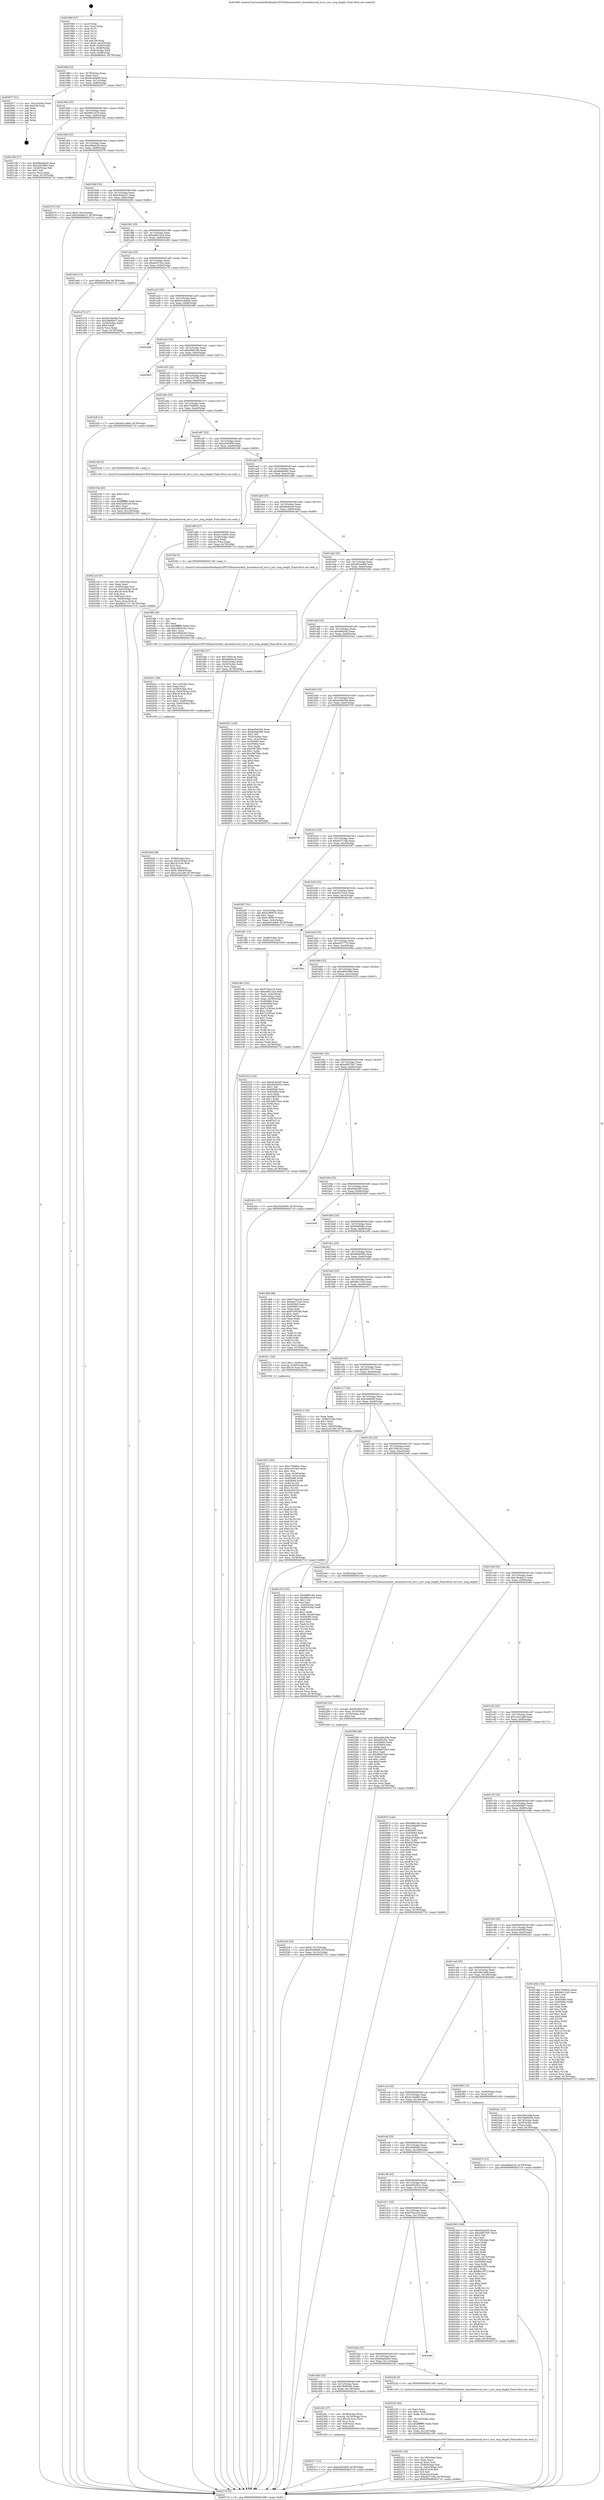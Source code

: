 digraph "0x401960" {
  label = "0x401960 (/mnt/c/Users/mathe/Desktop/tcc/POCII/binaries/extr_linuxnetiucvaf_iucv.c_iucv_msg_length_Final-ollvm.out::main(0))"
  labelloc = "t"
  node[shape=record]

  Entry [label="",width=0.3,height=0.3,shape=circle,fillcolor=black,style=filled]
  "0x40198f" [label="{
     0x40198f [23]\l
     | [instrs]\l
     &nbsp;&nbsp;0x40198f \<+3\>: mov -0x78(%rbp),%eax\l
     &nbsp;&nbsp;0x401992 \<+2\>: mov %eax,%ecx\l
     &nbsp;&nbsp;0x401994 \<+6\>: sub $0x8e3ab496,%ecx\l
     &nbsp;&nbsp;0x40199a \<+3\>: mov %eax,-0x7c(%rbp)\l
     &nbsp;&nbsp;0x40199d \<+3\>: mov %ecx,-0x80(%rbp)\l
     &nbsp;&nbsp;0x4019a0 \<+6\>: je 0000000000402677 \<main+0xd17\>\l
  }"]
  "0x402677" [label="{
     0x402677 [21]\l
     | [instrs]\l
     &nbsp;&nbsp;0x402677 \<+3\>: mov -0x2c(%rbp),%eax\l
     &nbsp;&nbsp;0x40267a \<+7\>: add $0x108,%rsp\l
     &nbsp;&nbsp;0x402681 \<+1\>: pop %rbx\l
     &nbsp;&nbsp;0x402682 \<+2\>: pop %r12\l
     &nbsp;&nbsp;0x402684 \<+2\>: pop %r13\l
     &nbsp;&nbsp;0x402686 \<+2\>: pop %r14\l
     &nbsp;&nbsp;0x402688 \<+2\>: pop %r15\l
     &nbsp;&nbsp;0x40268a \<+1\>: pop %rbp\l
     &nbsp;&nbsp;0x40268b \<+1\>: ret\l
  }"]
  "0x4019a6" [label="{
     0x4019a6 [25]\l
     | [instrs]\l
     &nbsp;&nbsp;0x4019a6 \<+5\>: jmp 00000000004019ab \<main+0x4b\>\l
     &nbsp;&nbsp;0x4019ab \<+3\>: mov -0x7c(%rbp),%eax\l
     &nbsp;&nbsp;0x4019ae \<+5\>: sub $0x9fdc1619,%eax\l
     &nbsp;&nbsp;0x4019b3 \<+6\>: mov %eax,-0x84(%rbp)\l
     &nbsp;&nbsp;0x4019b9 \<+6\>: je 000000000040219b \<main+0x83b\>\l
  }"]
  Exit [label="",width=0.3,height=0.3,shape=circle,fillcolor=black,style=filled,peripheries=2]
  "0x40219b" [label="{
     0x40219b [27]\l
     | [instrs]\l
     &nbsp;&nbsp;0x40219b \<+5\>: mov $0x69ad4d29,%eax\l
     &nbsp;&nbsp;0x4021a0 \<+5\>: mov $0xcd263f0d,%ecx\l
     &nbsp;&nbsp;0x4021a5 \<+3\>: mov -0x2d(%rbp),%dl\l
     &nbsp;&nbsp;0x4021a8 \<+3\>: test $0x1,%dl\l
     &nbsp;&nbsp;0x4021ab \<+3\>: cmovne %ecx,%eax\l
     &nbsp;&nbsp;0x4021ae \<+3\>: mov %eax,-0x78(%rbp)\l
     &nbsp;&nbsp;0x4021b1 \<+5\>: jmp 0000000000402716 \<main+0xdb6\>\l
  }"]
  "0x4019bf" [label="{
     0x4019bf [25]\l
     | [instrs]\l
     &nbsp;&nbsp;0x4019bf \<+5\>: jmp 00000000004019c4 \<main+0x64\>\l
     &nbsp;&nbsp;0x4019c4 \<+3\>: mov -0x7c(%rbp),%eax\l
     &nbsp;&nbsp;0x4019c7 \<+5\>: sub $0xa08adc3d,%eax\l
     &nbsp;&nbsp;0x4019cc \<+6\>: mov %eax,-0x88(%rbp)\l
     &nbsp;&nbsp;0x4019d2 \<+6\>: je 0000000000402576 \<main+0xc16\>\l
  }"]
  "0x402474" [label="{
     0x402474 [12]\l
     | [instrs]\l
     &nbsp;&nbsp;0x402474 \<+7\>: movl $0xa08adc3d,-0x78(%rbp)\l
     &nbsp;&nbsp;0x40247b \<+5\>: jmp 0000000000402716 \<main+0xdb6\>\l
  }"]
  "0x402576" [label="{
     0x402576 [19]\l
     | [instrs]\l
     &nbsp;&nbsp;0x402576 \<+7\>: movl $0x0,-0x3c(%rbp)\l
     &nbsp;&nbsp;0x40257d \<+7\>: movl $0x18cde613,-0x78(%rbp)\l
     &nbsp;&nbsp;0x402584 \<+5\>: jmp 0000000000402716 \<main+0xdb6\>\l
  }"]
  "0x4019d8" [label="{
     0x4019d8 [25]\l
     | [instrs]\l
     &nbsp;&nbsp;0x4019d8 \<+5\>: jmp 00000000004019dd \<main+0x7d\>\l
     &nbsp;&nbsp;0x4019dd \<+3\>: mov -0x7c(%rbp),%eax\l
     &nbsp;&nbsp;0x4019e0 \<+5\>: sub $0xa92eb2a7,%eax\l
     &nbsp;&nbsp;0x4019e5 \<+6\>: mov %eax,-0x8c(%rbp)\l
     &nbsp;&nbsp;0x4019eb \<+6\>: je 00000000004026fe \<main+0xd9e\>\l
  }"]
  "0x402317" [label="{
     0x402317 [12]\l
     | [instrs]\l
     &nbsp;&nbsp;0x402317 \<+7\>: movl $0xed50366f,-0x78(%rbp)\l
     &nbsp;&nbsp;0x40231e \<+5\>: jmp 0000000000402716 \<main+0xdb6\>\l
  }"]
  "0x4026fe" [label="{
     0x4026fe\l
  }", style=dashed]
  "0x4019f1" [label="{
     0x4019f1 [25]\l
     | [instrs]\l
     &nbsp;&nbsp;0x4019f1 \<+5\>: jmp 00000000004019f6 \<main+0x96\>\l
     &nbsp;&nbsp;0x4019f6 \<+3\>: mov -0x7c(%rbp),%eax\l
     &nbsp;&nbsp;0x4019f9 \<+5\>: sub $0xad8312cd,%eax\l
     &nbsp;&nbsp;0x4019fe \<+6\>: mov %eax,-0x90(%rbp)\l
     &nbsp;&nbsp;0x401a04 \<+6\>: je 0000000000401e64 \<main+0x504\>\l
  }"]
  "0x401d5c" [label="{
     0x401d5c\l
  }", style=dashed]
  "0x401e64" [label="{
     0x401e64 [12]\l
     | [instrs]\l
     &nbsp;&nbsp;0x401e64 \<+7\>: movl $0xae357fca,-0x78(%rbp)\l
     &nbsp;&nbsp;0x401e6b \<+5\>: jmp 0000000000402716 \<main+0xdb6\>\l
  }"]
  "0x401a0a" [label="{
     0x401a0a [25]\l
     | [instrs]\l
     &nbsp;&nbsp;0x401a0a \<+5\>: jmp 0000000000401a0f \<main+0xaf\>\l
     &nbsp;&nbsp;0x401a0f \<+3\>: mov -0x7c(%rbp),%eax\l
     &nbsp;&nbsp;0x401a12 \<+5\>: sub $0xae357fca,%eax\l
     &nbsp;&nbsp;0x401a17 \<+6\>: mov %eax,-0x94(%rbp)\l
     &nbsp;&nbsp;0x401a1d \<+6\>: je 0000000000401e70 \<main+0x510\>\l
  }"]
  "0x4022fc" [label="{
     0x4022fc [27]\l
     | [instrs]\l
     &nbsp;&nbsp;0x4022fc \<+4\>: mov -0x58(%rbp),%rax\l
     &nbsp;&nbsp;0x402300 \<+4\>: movslq -0x74(%rbp),%rcx\l
     &nbsp;&nbsp;0x402304 \<+4\>: imul $0x18,%rcx,%rcx\l
     &nbsp;&nbsp;0x402308 \<+3\>: add %rcx,%rax\l
     &nbsp;&nbsp;0x40230b \<+4\>: mov 0x8(%rax),%rax\l
     &nbsp;&nbsp;0x40230f \<+3\>: mov %rax,%rdi\l
     &nbsp;&nbsp;0x402312 \<+5\>: call 0000000000401030 \<free@plt\>\l
     | [calls]\l
     &nbsp;&nbsp;0x401030 \{1\} (unknown)\l
  }"]
  "0x401e70" [label="{
     0x401e70 [27]\l
     | [instrs]\l
     &nbsp;&nbsp;0x401e70 \<+5\>: mov $0xb41debd4,%eax\l
     &nbsp;&nbsp;0x401e75 \<+5\>: mov $0x29bfdb47,%ecx\l
     &nbsp;&nbsp;0x401e7a \<+3\>: mov -0x34(%rbp),%edx\l
     &nbsp;&nbsp;0x401e7d \<+3\>: cmp $0x0,%edx\l
     &nbsp;&nbsp;0x401e80 \<+3\>: cmove %ecx,%eax\l
     &nbsp;&nbsp;0x401e83 \<+3\>: mov %eax,-0x78(%rbp)\l
     &nbsp;&nbsp;0x401e86 \<+5\>: jmp 0000000000402716 \<main+0xdb6\>\l
  }"]
  "0x401a23" [label="{
     0x401a23 [25]\l
     | [instrs]\l
     &nbsp;&nbsp;0x401a23 \<+5\>: jmp 0000000000401a28 \<main+0xc8\>\l
     &nbsp;&nbsp;0x401a28 \<+3\>: mov -0x7c(%rbp),%eax\l
     &nbsp;&nbsp;0x401a2b \<+5\>: sub $0xb41debd4,%eax\l
     &nbsp;&nbsp;0x401a30 \<+6\>: mov %eax,-0x98(%rbp)\l
     &nbsp;&nbsp;0x401a36 \<+6\>: je 0000000000402480 \<main+0xb20\>\l
  }"]
  "0x4022c8" [label="{
     0x4022c8 [25]\l
     | [instrs]\l
     &nbsp;&nbsp;0x4022c8 \<+7\>: movl $0x0,-0x74(%rbp)\l
     &nbsp;&nbsp;0x4022cf \<+7\>: movl $0x29c8506f,-0x78(%rbp)\l
     &nbsp;&nbsp;0x4022d6 \<+6\>: mov %eax,-0x12c(%rbp)\l
     &nbsp;&nbsp;0x4022dc \<+5\>: jmp 0000000000402716 \<main+0xdb6\>\l
  }"]
  "0x402480" [label="{
     0x402480\l
  }", style=dashed]
  "0x401a3c" [label="{
     0x401a3c [25]\l
     | [instrs]\l
     &nbsp;&nbsp;0x401a3c \<+5\>: jmp 0000000000401a41 \<main+0xe1\>\l
     &nbsp;&nbsp;0x401a41 \<+3\>: mov -0x7c(%rbp),%eax\l
     &nbsp;&nbsp;0x401a44 \<+5\>: sub $0xb98614fc,%eax\l
     &nbsp;&nbsp;0x401a49 \<+6\>: mov %eax,-0x9c(%rbp)\l
     &nbsp;&nbsp;0x401a4f \<+6\>: je 00000000004026d3 \<main+0xd73\>\l
  }"]
  "0x4022af" [label="{
     0x4022af [25]\l
     | [instrs]\l
     &nbsp;&nbsp;0x4022af \<+10\>: movabs $0x4030b6,%rdi\l
     &nbsp;&nbsp;0x4022b9 \<+4\>: mov %rax,-0x70(%rbp)\l
     &nbsp;&nbsp;0x4022bd \<+4\>: mov -0x70(%rbp),%rsi\l
     &nbsp;&nbsp;0x4022c1 \<+2\>: mov $0x0,%al\l
     &nbsp;&nbsp;0x4022c3 \<+5\>: call 0000000000401040 \<printf@plt\>\l
     | [calls]\l
     &nbsp;&nbsp;0x401040 \{1\} (unknown)\l
  }"]
  "0x4026d3" [label="{
     0x4026d3\l
  }", style=dashed]
  "0x401a55" [label="{
     0x401a55 [25]\l
     | [instrs]\l
     &nbsp;&nbsp;0x401a55 \<+5\>: jmp 0000000000401a5a \<main+0xfa\>\l
     &nbsp;&nbsp;0x401a5a \<+3\>: mov -0x7c(%rbp),%eax\l
     &nbsp;&nbsp;0x401a5d \<+5\>: sub $0xc2e57ef2,%eax\l
     &nbsp;&nbsp;0x401a62 \<+6\>: mov %eax,-0xa0(%rbp)\l
     &nbsp;&nbsp;0x401a68 \<+6\>: je 0000000000401fc8 \<main+0x668\>\l
  }"]
  "0x40225c" [label="{
     0x40225c [43]\l
     | [instrs]\l
     &nbsp;&nbsp;0x40225c \<+6\>: mov -0x128(%rbp),%ecx\l
     &nbsp;&nbsp;0x402262 \<+3\>: imul %eax,%ecx\l
     &nbsp;&nbsp;0x402265 \<+3\>: movslq %ecx,%rdi\l
     &nbsp;&nbsp;0x402268 \<+4\>: mov -0x58(%rbp),%r8\l
     &nbsp;&nbsp;0x40226c \<+4\>: movslq -0x5c(%rbp),%r9\l
     &nbsp;&nbsp;0x402270 \<+4\>: imul $0x18,%r9,%r9\l
     &nbsp;&nbsp;0x402274 \<+3\>: add %r9,%r8\l
     &nbsp;&nbsp;0x402277 \<+4\>: mov %rdi,0x10(%r8)\l
     &nbsp;&nbsp;0x40227b \<+7\>: movl $0xeb3715fb,-0x78(%rbp)\l
     &nbsp;&nbsp;0x402282 \<+5\>: jmp 0000000000402716 \<main+0xdb6\>\l
  }"]
  "0x401fc8" [label="{
     0x401fc8 [12]\l
     | [instrs]\l
     &nbsp;&nbsp;0x401fc8 \<+7\>: movl $0xe831edb9,-0x78(%rbp)\l
     &nbsp;&nbsp;0x401fcf \<+5\>: jmp 0000000000402716 \<main+0xdb6\>\l
  }"]
  "0x401a6e" [label="{
     0x401a6e [25]\l
     | [instrs]\l
     &nbsp;&nbsp;0x401a6e \<+5\>: jmp 0000000000401a73 \<main+0x113\>\l
     &nbsp;&nbsp;0x401a73 \<+3\>: mov -0x7c(%rbp),%eax\l
     &nbsp;&nbsp;0x401a76 \<+5\>: sub $0xc730d62c,%eax\l
     &nbsp;&nbsp;0x401a7b \<+6\>: mov %eax,-0xa4(%rbp)\l
     &nbsp;&nbsp;0x401a81 \<+6\>: je 00000000004026a8 \<main+0xd48\>\l
  }"]
  "0x402230" [label="{
     0x402230 [44]\l
     | [instrs]\l
     &nbsp;&nbsp;0x402230 \<+2\>: xor %ecx,%ecx\l
     &nbsp;&nbsp;0x402232 \<+5\>: mov $0x2,%edx\l
     &nbsp;&nbsp;0x402237 \<+6\>: mov %edx,-0x124(%rbp)\l
     &nbsp;&nbsp;0x40223d \<+1\>: cltd\l
     &nbsp;&nbsp;0x40223e \<+6\>: mov -0x124(%rbp),%esi\l
     &nbsp;&nbsp;0x402244 \<+2\>: idiv %esi\l
     &nbsp;&nbsp;0x402246 \<+6\>: imul $0xfffffffe,%edx,%edx\l
     &nbsp;&nbsp;0x40224c \<+3\>: sub $0x1,%ecx\l
     &nbsp;&nbsp;0x40224f \<+2\>: sub %ecx,%edx\l
     &nbsp;&nbsp;0x402251 \<+6\>: mov %edx,-0x128(%rbp)\l
     &nbsp;&nbsp;0x402257 \<+5\>: call 0000000000401160 \<next_i\>\l
     | [calls]\l
     &nbsp;&nbsp;0x401160 \{1\} (/mnt/c/Users/mathe/Desktop/tcc/POCII/binaries/extr_linuxnetiucvaf_iucv.c_iucv_msg_length_Final-ollvm.out::next_i)\l
  }"]
  "0x4026a8" [label="{
     0x4026a8\l
  }", style=dashed]
  "0x401a87" [label="{
     0x401a87 [25]\l
     | [instrs]\l
     &nbsp;&nbsp;0x401a87 \<+5\>: jmp 0000000000401a8c \<main+0x12c\>\l
     &nbsp;&nbsp;0x401a8c \<+3\>: mov -0x7c(%rbp),%eax\l
     &nbsp;&nbsp;0x401a8f \<+5\>: sub $0xcd263f0d,%eax\l
     &nbsp;&nbsp;0x401a94 \<+6\>: mov %eax,-0xa8(%rbp)\l
     &nbsp;&nbsp;0x401a9a \<+6\>: je 00000000004021b6 \<main+0x856\>\l
  }"]
  "0x401d43" [label="{
     0x401d43 [25]\l
     | [instrs]\l
     &nbsp;&nbsp;0x401d43 \<+5\>: jmp 0000000000401d48 \<main+0x3e8\>\l
     &nbsp;&nbsp;0x401d48 \<+3\>: mov -0x7c(%rbp),%eax\l
     &nbsp;&nbsp;0x401d4b \<+5\>: sub $0x78680360,%eax\l
     &nbsp;&nbsp;0x401d50 \<+6\>: mov %eax,-0x118(%rbp)\l
     &nbsp;&nbsp;0x401d56 \<+6\>: je 00000000004022fc \<main+0x99c\>\l
  }"]
  "0x4021b6" [label="{
     0x4021b6 [5]\l
     | [instrs]\l
     &nbsp;&nbsp;0x4021b6 \<+5\>: call 0000000000401160 \<next_i\>\l
     | [calls]\l
     &nbsp;&nbsp;0x401160 \{1\} (/mnt/c/Users/mathe/Desktop/tcc/POCII/binaries/extr_linuxnetiucvaf_iucv.c_iucv_msg_length_Final-ollvm.out::next_i)\l
  }"]
  "0x401aa0" [label="{
     0x401aa0 [25]\l
     | [instrs]\l
     &nbsp;&nbsp;0x401aa0 \<+5\>: jmp 0000000000401aa5 \<main+0x145\>\l
     &nbsp;&nbsp;0x401aa5 \<+3\>: mov -0x7c(%rbp),%eax\l
     &nbsp;&nbsp;0x401aa8 \<+5\>: sub $0xdbd6da4c,%eax\l
     &nbsp;&nbsp;0x401aad \<+6\>: mov %eax,-0xac(%rbp)\l
     &nbsp;&nbsp;0x401ab3 \<+6\>: je 0000000000401d66 \<main+0x406\>\l
  }"]
  "0x40222b" [label="{
     0x40222b [5]\l
     | [instrs]\l
     &nbsp;&nbsp;0x40222b \<+5\>: call 0000000000401160 \<next_i\>\l
     | [calls]\l
     &nbsp;&nbsp;0x401160 \{1\} (/mnt/c/Users/mathe/Desktop/tcc/POCII/binaries/extr_linuxnetiucvaf_iucv.c_iucv_msg_length_Final-ollvm.out::next_i)\l
  }"]
  "0x401d66" [label="{
     0x401d66 [27]\l
     | [instrs]\l
     &nbsp;&nbsp;0x401d66 \<+5\>: mov $0xf6469393,%eax\l
     &nbsp;&nbsp;0x401d6b \<+5\>: mov $0x41c3e992,%ecx\l
     &nbsp;&nbsp;0x401d70 \<+3\>: mov -0x38(%rbp),%edx\l
     &nbsp;&nbsp;0x401d73 \<+3\>: cmp $0x2,%edx\l
     &nbsp;&nbsp;0x401d76 \<+3\>: cmovne %ecx,%eax\l
     &nbsp;&nbsp;0x401d79 \<+3\>: mov %eax,-0x78(%rbp)\l
     &nbsp;&nbsp;0x401d7c \<+5\>: jmp 0000000000402716 \<main+0xdb6\>\l
  }"]
  "0x401ab9" [label="{
     0x401ab9 [25]\l
     | [instrs]\l
     &nbsp;&nbsp;0x401ab9 \<+5\>: jmp 0000000000401abe \<main+0x15e\>\l
     &nbsp;&nbsp;0x401abe \<+3\>: mov -0x7c(%rbp),%eax\l
     &nbsp;&nbsp;0x401ac1 \<+5\>: sub $0xe6bf4ec8,%eax\l
     &nbsp;&nbsp;0x401ac6 \<+6\>: mov %eax,-0xb0(%rbp)\l
     &nbsp;&nbsp;0x401acc \<+6\>: je 0000000000401fef \<main+0x68f\>\l
  }"]
  "0x402716" [label="{
     0x402716 [5]\l
     | [instrs]\l
     &nbsp;&nbsp;0x402716 \<+5\>: jmp 000000000040198f \<main+0x2f\>\l
  }"]
  "0x401960" [label="{
     0x401960 [47]\l
     | [instrs]\l
     &nbsp;&nbsp;0x401960 \<+1\>: push %rbp\l
     &nbsp;&nbsp;0x401961 \<+3\>: mov %rsp,%rbp\l
     &nbsp;&nbsp;0x401964 \<+2\>: push %r15\l
     &nbsp;&nbsp;0x401966 \<+2\>: push %r14\l
     &nbsp;&nbsp;0x401968 \<+2\>: push %r13\l
     &nbsp;&nbsp;0x40196a \<+2\>: push %r12\l
     &nbsp;&nbsp;0x40196c \<+1\>: push %rbx\l
     &nbsp;&nbsp;0x40196d \<+7\>: sub $0x108,%rsp\l
     &nbsp;&nbsp;0x401974 \<+7\>: movl $0x0,-0x3c(%rbp)\l
     &nbsp;&nbsp;0x40197b \<+3\>: mov %edi,-0x40(%rbp)\l
     &nbsp;&nbsp;0x40197e \<+4\>: mov %rsi,-0x48(%rbp)\l
     &nbsp;&nbsp;0x401982 \<+3\>: mov -0x40(%rbp),%edi\l
     &nbsp;&nbsp;0x401985 \<+3\>: mov %edi,-0x38(%rbp)\l
     &nbsp;&nbsp;0x401988 \<+7\>: movl $0xdbd6da4c,-0x78(%rbp)\l
  }"]
  "0x401d2a" [label="{
     0x401d2a [25]\l
     | [instrs]\l
     &nbsp;&nbsp;0x401d2a \<+5\>: jmp 0000000000401d2f \<main+0x3cf\>\l
     &nbsp;&nbsp;0x401d2f \<+3\>: mov -0x7c(%rbp),%eax\l
     &nbsp;&nbsp;0x401d32 \<+5\>: sub $0x69ad4d29,%eax\l
     &nbsp;&nbsp;0x401d37 \<+6\>: mov %eax,-0x114(%rbp)\l
     &nbsp;&nbsp;0x401d3d \<+6\>: je 000000000040222b \<main+0x8cb\>\l
  }"]
  "0x401fef" [label="{
     0x401fef [5]\l
     | [instrs]\l
     &nbsp;&nbsp;0x401fef \<+5\>: call 0000000000401160 \<next_i\>\l
     | [calls]\l
     &nbsp;&nbsp;0x401160 \{1\} (/mnt/c/Users/mathe/Desktop/tcc/POCII/binaries/extr_linuxnetiucvaf_iucv.c_iucv_msg_length_Final-ollvm.out::next_i)\l
  }"]
  "0x401ad2" [label="{
     0x401ad2 [25]\l
     | [instrs]\l
     &nbsp;&nbsp;0x401ad2 \<+5\>: jmp 0000000000401ad7 \<main+0x177\>\l
     &nbsp;&nbsp;0x401ad7 \<+3\>: mov -0x7c(%rbp),%eax\l
     &nbsp;&nbsp;0x401ada \<+5\>: sub $0xe831edb9,%eax\l
     &nbsp;&nbsp;0x401adf \<+6\>: mov %eax,-0xb4(%rbp)\l
     &nbsp;&nbsp;0x401ae5 \<+6\>: je 0000000000401fd4 \<main+0x674\>\l
  }"]
  "0x40268c" [label="{
     0x40268c\l
  }", style=dashed]
  "0x401fd4" [label="{
     0x401fd4 [27]\l
     | [instrs]\l
     &nbsp;&nbsp;0x401fd4 \<+5\>: mov $0x7d581de,%eax\l
     &nbsp;&nbsp;0x401fd9 \<+5\>: mov $0xe6bf4ec8,%ecx\l
     &nbsp;&nbsp;0x401fde \<+3\>: mov -0x5c(%rbp),%edx\l
     &nbsp;&nbsp;0x401fe1 \<+3\>: cmp -0x50(%rbp),%edx\l
     &nbsp;&nbsp;0x401fe4 \<+3\>: cmovl %ecx,%eax\l
     &nbsp;&nbsp;0x401fe7 \<+3\>: mov %eax,-0x78(%rbp)\l
     &nbsp;&nbsp;0x401fea \<+5\>: jmp 0000000000402716 \<main+0xdb6\>\l
  }"]
  "0x401aeb" [label="{
     0x401aeb [25]\l
     | [instrs]\l
     &nbsp;&nbsp;0x401aeb \<+5\>: jmp 0000000000401af0 \<main+0x190\>\l
     &nbsp;&nbsp;0x401af0 \<+3\>: mov -0x7c(%rbp),%eax\l
     &nbsp;&nbsp;0x401af3 \<+5\>: sub $0xe8f5cf4c,%eax\l
     &nbsp;&nbsp;0x401af8 \<+6\>: mov %eax,-0xb8(%rbp)\l
     &nbsp;&nbsp;0x401afe \<+6\>: je 00000000004025e1 \<main+0xc81\>\l
  }"]
  "0x401d11" [label="{
     0x401d11 [25]\l
     | [instrs]\l
     &nbsp;&nbsp;0x401d11 \<+5\>: jmp 0000000000401d16 \<main+0x3b6\>\l
     &nbsp;&nbsp;0x401d16 \<+3\>: mov -0x7c(%rbp),%eax\l
     &nbsp;&nbsp;0x401d19 \<+5\>: sub $0x675ece1b,%eax\l
     &nbsp;&nbsp;0x401d1e \<+6\>: mov %eax,-0x110(%rbp)\l
     &nbsp;&nbsp;0x401d24 \<+6\>: je 000000000040268c \<main+0xd2c\>\l
  }"]
  "0x4025e1" [label="{
     0x4025e1 [150]\l
     | [instrs]\l
     &nbsp;&nbsp;0x4025e1 \<+5\>: mov $0xea5bb34b,%eax\l
     &nbsp;&nbsp;0x4025e6 \<+5\>: mov $0x8e3ab496,%ecx\l
     &nbsp;&nbsp;0x4025eb \<+2\>: mov $0x1,%dl\l
     &nbsp;&nbsp;0x4025ed \<+3\>: mov -0x3c(%rbp),%esi\l
     &nbsp;&nbsp;0x4025f0 \<+3\>: mov %esi,-0x2c(%rbp)\l
     &nbsp;&nbsp;0x4025f3 \<+7\>: mov 0x405060,%esi\l
     &nbsp;&nbsp;0x4025fa \<+7\>: mov 0x405064,%edi\l
     &nbsp;&nbsp;0x402601 \<+3\>: mov %esi,%r8d\l
     &nbsp;&nbsp;0x402604 \<+7\>: sub $0xc0875fdc,%r8d\l
     &nbsp;&nbsp;0x40260b \<+4\>: sub $0x1,%r8d\l
     &nbsp;&nbsp;0x40260f \<+7\>: add $0xc0875fdc,%r8d\l
     &nbsp;&nbsp;0x402616 \<+4\>: imul %r8d,%esi\l
     &nbsp;&nbsp;0x40261a \<+3\>: and $0x1,%esi\l
     &nbsp;&nbsp;0x40261d \<+3\>: cmp $0x0,%esi\l
     &nbsp;&nbsp;0x402620 \<+4\>: sete %r9b\l
     &nbsp;&nbsp;0x402624 \<+3\>: cmp $0xa,%edi\l
     &nbsp;&nbsp;0x402627 \<+4\>: setl %r10b\l
     &nbsp;&nbsp;0x40262b \<+3\>: mov %r9b,%r11b\l
     &nbsp;&nbsp;0x40262e \<+4\>: xor $0xff,%r11b\l
     &nbsp;&nbsp;0x402632 \<+3\>: mov %r10b,%bl\l
     &nbsp;&nbsp;0x402635 \<+3\>: xor $0xff,%bl\l
     &nbsp;&nbsp;0x402638 \<+3\>: xor $0x0,%dl\l
     &nbsp;&nbsp;0x40263b \<+3\>: mov %r11b,%r14b\l
     &nbsp;&nbsp;0x40263e \<+4\>: and $0x0,%r14b\l
     &nbsp;&nbsp;0x402642 \<+3\>: and %dl,%r9b\l
     &nbsp;&nbsp;0x402645 \<+3\>: mov %bl,%r15b\l
     &nbsp;&nbsp;0x402648 \<+4\>: and $0x0,%r15b\l
     &nbsp;&nbsp;0x40264c \<+3\>: and %dl,%r10b\l
     &nbsp;&nbsp;0x40264f \<+3\>: or %r9b,%r14b\l
     &nbsp;&nbsp;0x402652 \<+3\>: or %r10b,%r15b\l
     &nbsp;&nbsp;0x402655 \<+3\>: xor %r15b,%r14b\l
     &nbsp;&nbsp;0x402658 \<+3\>: or %bl,%r11b\l
     &nbsp;&nbsp;0x40265b \<+4\>: xor $0xff,%r11b\l
     &nbsp;&nbsp;0x40265f \<+3\>: or $0x0,%dl\l
     &nbsp;&nbsp;0x402662 \<+3\>: and %dl,%r11b\l
     &nbsp;&nbsp;0x402665 \<+3\>: or %r11b,%r14b\l
     &nbsp;&nbsp;0x402668 \<+4\>: test $0x1,%r14b\l
     &nbsp;&nbsp;0x40266c \<+3\>: cmovne %ecx,%eax\l
     &nbsp;&nbsp;0x40266f \<+3\>: mov %eax,-0x78(%rbp)\l
     &nbsp;&nbsp;0x402672 \<+5\>: jmp 0000000000402716 \<main+0xdb6\>\l
  }"]
  "0x401b04" [label="{
     0x401b04 [25]\l
     | [instrs]\l
     &nbsp;&nbsp;0x401b04 \<+5\>: jmp 0000000000401b09 \<main+0x1a9\>\l
     &nbsp;&nbsp;0x401b09 \<+3\>: mov -0x7c(%rbp),%eax\l
     &nbsp;&nbsp;0x401b0c \<+5\>: sub $0xea5bb34b,%eax\l
     &nbsp;&nbsp;0x401b11 \<+6\>: mov %eax,-0xbc(%rbp)\l
     &nbsp;&nbsp;0x401b17 \<+6\>: je 000000000040270f \<main+0xdaf\>\l
  }"]
  "0x4023b3" [label="{
     0x4023b3 [169]\l
     | [instrs]\l
     &nbsp;&nbsp;0x4023b3 \<+5\>: mov $0xefc4e2d5,%eax\l
     &nbsp;&nbsp;0x4023b8 \<+5\>: mov $0xed957b97,%ecx\l
     &nbsp;&nbsp;0x4023bd \<+2\>: mov $0x1,%dl\l
     &nbsp;&nbsp;0x4023bf \<+2\>: xor %esi,%esi\l
     &nbsp;&nbsp;0x4023c1 \<+3\>: mov -0x74(%rbp),%edi\l
     &nbsp;&nbsp;0x4023c4 \<+3\>: mov %esi,%r8d\l
     &nbsp;&nbsp;0x4023c7 \<+3\>: sub %edi,%r8d\l
     &nbsp;&nbsp;0x4023ca \<+2\>: mov %esi,%edi\l
     &nbsp;&nbsp;0x4023cc \<+3\>: sub $0x1,%edi\l
     &nbsp;&nbsp;0x4023cf \<+3\>: add %edi,%r8d\l
     &nbsp;&nbsp;0x4023d2 \<+3\>: sub %r8d,%esi\l
     &nbsp;&nbsp;0x4023d5 \<+3\>: mov %esi,-0x74(%rbp)\l
     &nbsp;&nbsp;0x4023d8 \<+7\>: mov 0x405060,%esi\l
     &nbsp;&nbsp;0x4023df \<+7\>: mov 0x405064,%edi\l
     &nbsp;&nbsp;0x4023e6 \<+3\>: mov %esi,%r8d\l
     &nbsp;&nbsp;0x4023e9 \<+7\>: add $0xf6e15f72,%r8d\l
     &nbsp;&nbsp;0x4023f0 \<+4\>: sub $0x1,%r8d\l
     &nbsp;&nbsp;0x4023f4 \<+7\>: sub $0xf6e15f72,%r8d\l
     &nbsp;&nbsp;0x4023fb \<+4\>: imul %r8d,%esi\l
     &nbsp;&nbsp;0x4023ff \<+3\>: and $0x1,%esi\l
     &nbsp;&nbsp;0x402402 \<+3\>: cmp $0x0,%esi\l
     &nbsp;&nbsp;0x402405 \<+4\>: sete %r9b\l
     &nbsp;&nbsp;0x402409 \<+3\>: cmp $0xa,%edi\l
     &nbsp;&nbsp;0x40240c \<+4\>: setl %r10b\l
     &nbsp;&nbsp;0x402410 \<+3\>: mov %r9b,%r11b\l
     &nbsp;&nbsp;0x402413 \<+4\>: xor $0xff,%r11b\l
     &nbsp;&nbsp;0x402417 \<+3\>: mov %r10b,%bl\l
     &nbsp;&nbsp;0x40241a \<+3\>: xor $0xff,%bl\l
     &nbsp;&nbsp;0x40241d \<+3\>: xor $0x0,%dl\l
     &nbsp;&nbsp;0x402420 \<+3\>: mov %r11b,%r14b\l
     &nbsp;&nbsp;0x402423 \<+4\>: and $0x0,%r14b\l
     &nbsp;&nbsp;0x402427 \<+3\>: and %dl,%r9b\l
     &nbsp;&nbsp;0x40242a \<+3\>: mov %bl,%r15b\l
     &nbsp;&nbsp;0x40242d \<+4\>: and $0x0,%r15b\l
     &nbsp;&nbsp;0x402431 \<+3\>: and %dl,%r10b\l
     &nbsp;&nbsp;0x402434 \<+3\>: or %r9b,%r14b\l
     &nbsp;&nbsp;0x402437 \<+3\>: or %r10b,%r15b\l
     &nbsp;&nbsp;0x40243a \<+3\>: xor %r15b,%r14b\l
     &nbsp;&nbsp;0x40243d \<+3\>: or %bl,%r11b\l
     &nbsp;&nbsp;0x402440 \<+4\>: xor $0xff,%r11b\l
     &nbsp;&nbsp;0x402444 \<+3\>: or $0x0,%dl\l
     &nbsp;&nbsp;0x402447 \<+3\>: and %dl,%r11b\l
     &nbsp;&nbsp;0x40244a \<+3\>: or %r11b,%r14b\l
     &nbsp;&nbsp;0x40244d \<+4\>: test $0x1,%r14b\l
     &nbsp;&nbsp;0x402451 \<+3\>: cmovne %ecx,%eax\l
     &nbsp;&nbsp;0x402454 \<+3\>: mov %eax,-0x78(%rbp)\l
     &nbsp;&nbsp;0x402457 \<+5\>: jmp 0000000000402716 \<main+0xdb6\>\l
  }"]
  "0x40270f" [label="{
     0x40270f\l
  }", style=dashed]
  "0x401b1d" [label="{
     0x401b1d [25]\l
     | [instrs]\l
     &nbsp;&nbsp;0x401b1d \<+5\>: jmp 0000000000401b22 \<main+0x1c2\>\l
     &nbsp;&nbsp;0x401b22 \<+3\>: mov -0x7c(%rbp),%eax\l
     &nbsp;&nbsp;0x401b25 \<+5\>: sub $0xeb3715fb,%eax\l
     &nbsp;&nbsp;0x401b2a \<+6\>: mov %eax,-0xc0(%rbp)\l
     &nbsp;&nbsp;0x401b30 \<+6\>: je 0000000000402287 \<main+0x927\>\l
  }"]
  "0x401cf8" [label="{
     0x401cf8 [25]\l
     | [instrs]\l
     &nbsp;&nbsp;0x401cf8 \<+5\>: jmp 0000000000401cfd \<main+0x39d\>\l
     &nbsp;&nbsp;0x401cfd \<+3\>: mov -0x7c(%rbp),%eax\l
     &nbsp;&nbsp;0x401d00 \<+5\>: sub $0x4932d52c,%eax\l
     &nbsp;&nbsp;0x401d05 \<+6\>: mov %eax,-0x10c(%rbp)\l
     &nbsp;&nbsp;0x401d0b \<+6\>: je 00000000004023b3 \<main+0xa53\>\l
  }"]
  "0x402287" [label="{
     0x402287 [31]\l
     | [instrs]\l
     &nbsp;&nbsp;0x402287 \<+3\>: mov -0x5c(%rbp),%eax\l
     &nbsp;&nbsp;0x40228a \<+5\>: add $0xb1f89670,%eax\l
     &nbsp;&nbsp;0x40228f \<+3\>: add $0x1,%eax\l
     &nbsp;&nbsp;0x402292 \<+5\>: sub $0xb1f89670,%eax\l
     &nbsp;&nbsp;0x402297 \<+3\>: mov %eax,-0x5c(%rbp)\l
     &nbsp;&nbsp;0x40229a \<+7\>: movl $0xe831edb9,-0x78(%rbp)\l
     &nbsp;&nbsp;0x4022a1 \<+5\>: jmp 0000000000402716 \<main+0xdb6\>\l
  }"]
  "0x401b36" [label="{
     0x401b36 [25]\l
     | [instrs]\l
     &nbsp;&nbsp;0x401b36 \<+5\>: jmp 0000000000401b3b \<main+0x1db\>\l
     &nbsp;&nbsp;0x401b3b \<+3\>: mov -0x7c(%rbp),%eax\l
     &nbsp;&nbsp;0x401b3e \<+5\>: sub $0xeb473ca5,%eax\l
     &nbsp;&nbsp;0x401b43 \<+6\>: mov %eax,-0xc4(%rbp)\l
     &nbsp;&nbsp;0x401b49 \<+6\>: je 0000000000401df1 \<main+0x491\>\l
  }"]
  "0x402512" [label="{
     0x402512\l
  }", style=dashed]
  "0x401df1" [label="{
     0x401df1 [13]\l
     | [instrs]\l
     &nbsp;&nbsp;0x401df1 \<+4\>: mov -0x48(%rbp),%rax\l
     &nbsp;&nbsp;0x401df5 \<+4\>: mov 0x8(%rax),%rdi\l
     &nbsp;&nbsp;0x401df9 \<+5\>: call 0000000000401060 \<atoi@plt\>\l
     | [calls]\l
     &nbsp;&nbsp;0x401060 \{1\} (unknown)\l
  }"]
  "0x401b4f" [label="{
     0x401b4f [25]\l
     | [instrs]\l
     &nbsp;&nbsp;0x401b4f \<+5\>: jmp 0000000000401b54 \<main+0x1f4\>\l
     &nbsp;&nbsp;0x401b54 \<+3\>: mov -0x7c(%rbp),%eax\l
     &nbsp;&nbsp;0x401b57 \<+5\>: sub $0xed35777d,%eax\l
     &nbsp;&nbsp;0x401b5c \<+6\>: mov %eax,-0xc8(%rbp)\l
     &nbsp;&nbsp;0x401b62 \<+6\>: je 000000000040256a \<main+0xc0a\>\l
  }"]
  "0x401cdf" [label="{
     0x401cdf [25]\l
     | [instrs]\l
     &nbsp;&nbsp;0x401cdf \<+5\>: jmp 0000000000401ce4 \<main+0x384\>\l
     &nbsp;&nbsp;0x401ce4 \<+3\>: mov -0x7c(%rbp),%eax\l
     &nbsp;&nbsp;0x401ce7 \<+5\>: sub $0x43b68092,%eax\l
     &nbsp;&nbsp;0x401cec \<+6\>: mov %eax,-0x108(%rbp)\l
     &nbsp;&nbsp;0x401cf2 \<+6\>: je 0000000000402512 \<main+0xbb2\>\l
  }"]
  "0x40256a" [label="{
     0x40256a\l
  }", style=dashed]
  "0x401b68" [label="{
     0x401b68 [25]\l
     | [instrs]\l
     &nbsp;&nbsp;0x401b68 \<+5\>: jmp 0000000000401b6d \<main+0x20d\>\l
     &nbsp;&nbsp;0x401b6d \<+3\>: mov -0x7c(%rbp),%eax\l
     &nbsp;&nbsp;0x401b70 \<+5\>: sub $0xed50366f,%eax\l
     &nbsp;&nbsp;0x401b75 \<+6\>: mov %eax,-0xcc(%rbp)\l
     &nbsp;&nbsp;0x401b7b \<+6\>: je 0000000000402323 \<main+0x9c3\>\l
  }"]
  "0x401d81" [label="{
     0x401d81\l
  }", style=dashed]
  "0x402323" [label="{
     0x402323 [144]\l
     | [instrs]\l
     &nbsp;&nbsp;0x402323 \<+5\>: mov $0xefc4e2d5,%eax\l
     &nbsp;&nbsp;0x402328 \<+5\>: mov $0x4932d52c,%ecx\l
     &nbsp;&nbsp;0x40232d \<+2\>: mov $0x1,%dl\l
     &nbsp;&nbsp;0x40232f \<+7\>: mov 0x405060,%esi\l
     &nbsp;&nbsp;0x402336 \<+7\>: mov 0x405064,%edi\l
     &nbsp;&nbsp;0x40233d \<+3\>: mov %esi,%r8d\l
     &nbsp;&nbsp;0x402340 \<+7\>: add $0x3d92782c,%r8d\l
     &nbsp;&nbsp;0x402347 \<+4\>: sub $0x1,%r8d\l
     &nbsp;&nbsp;0x40234b \<+7\>: sub $0x3d92782c,%r8d\l
     &nbsp;&nbsp;0x402352 \<+4\>: imul %r8d,%esi\l
     &nbsp;&nbsp;0x402356 \<+3\>: and $0x1,%esi\l
     &nbsp;&nbsp;0x402359 \<+3\>: cmp $0x0,%esi\l
     &nbsp;&nbsp;0x40235c \<+4\>: sete %r9b\l
     &nbsp;&nbsp;0x402360 \<+3\>: cmp $0xa,%edi\l
     &nbsp;&nbsp;0x402363 \<+4\>: setl %r10b\l
     &nbsp;&nbsp;0x402367 \<+3\>: mov %r9b,%r11b\l
     &nbsp;&nbsp;0x40236a \<+4\>: xor $0xff,%r11b\l
     &nbsp;&nbsp;0x40236e \<+3\>: mov %r10b,%bl\l
     &nbsp;&nbsp;0x402371 \<+3\>: xor $0xff,%bl\l
     &nbsp;&nbsp;0x402374 \<+3\>: xor $0x0,%dl\l
     &nbsp;&nbsp;0x402377 \<+3\>: mov %r11b,%r14b\l
     &nbsp;&nbsp;0x40237a \<+4\>: and $0x0,%r14b\l
     &nbsp;&nbsp;0x40237e \<+3\>: and %dl,%r9b\l
     &nbsp;&nbsp;0x402381 \<+3\>: mov %bl,%r15b\l
     &nbsp;&nbsp;0x402384 \<+4\>: and $0x0,%r15b\l
     &nbsp;&nbsp;0x402388 \<+3\>: and %dl,%r10b\l
     &nbsp;&nbsp;0x40238b \<+3\>: or %r9b,%r14b\l
     &nbsp;&nbsp;0x40238e \<+3\>: or %r10b,%r15b\l
     &nbsp;&nbsp;0x402391 \<+3\>: xor %r15b,%r14b\l
     &nbsp;&nbsp;0x402394 \<+3\>: or %bl,%r11b\l
     &nbsp;&nbsp;0x402397 \<+4\>: xor $0xff,%r11b\l
     &nbsp;&nbsp;0x40239b \<+3\>: or $0x0,%dl\l
     &nbsp;&nbsp;0x40239e \<+3\>: and %dl,%r11b\l
     &nbsp;&nbsp;0x4023a1 \<+3\>: or %r11b,%r14b\l
     &nbsp;&nbsp;0x4023a4 \<+4\>: test $0x1,%r14b\l
     &nbsp;&nbsp;0x4023a8 \<+3\>: cmovne %ecx,%eax\l
     &nbsp;&nbsp;0x4023ab \<+3\>: mov %eax,-0x78(%rbp)\l
     &nbsp;&nbsp;0x4023ae \<+5\>: jmp 0000000000402716 \<main+0xdb6\>\l
  }"]
  "0x401b81" [label="{
     0x401b81 [25]\l
     | [instrs]\l
     &nbsp;&nbsp;0x401b81 \<+5\>: jmp 0000000000401b86 \<main+0x226\>\l
     &nbsp;&nbsp;0x401b86 \<+3\>: mov -0x7c(%rbp),%eax\l
     &nbsp;&nbsp;0x401b89 \<+5\>: sub $0xed957b97,%eax\l
     &nbsp;&nbsp;0x401b8e \<+6\>: mov %eax,-0xd0(%rbp)\l
     &nbsp;&nbsp;0x401b94 \<+6\>: je 000000000040245c \<main+0xafc\>\l
  }"]
  "0x401cc6" [label="{
     0x401cc6 [25]\l
     | [instrs]\l
     &nbsp;&nbsp;0x401cc6 \<+5\>: jmp 0000000000401ccb \<main+0x36b\>\l
     &nbsp;&nbsp;0x401ccb \<+3\>: mov -0x7c(%rbp),%eax\l
     &nbsp;&nbsp;0x401cce \<+5\>: sub $0x41c3e992,%eax\l
     &nbsp;&nbsp;0x401cd3 \<+6\>: mov %eax,-0x104(%rbp)\l
     &nbsp;&nbsp;0x401cd9 \<+6\>: je 0000000000401d81 \<main+0x421\>\l
  }"]
  "0x40245c" [label="{
     0x40245c [12]\l
     | [instrs]\l
     &nbsp;&nbsp;0x40245c \<+7\>: movl $0x29c8506f,-0x78(%rbp)\l
     &nbsp;&nbsp;0x402463 \<+5\>: jmp 0000000000402716 \<main+0xdb6\>\l
  }"]
  "0x401b9a" [label="{
     0x401b9a [25]\l
     | [instrs]\l
     &nbsp;&nbsp;0x401b9a \<+5\>: jmp 0000000000401b9f \<main+0x23f\>\l
     &nbsp;&nbsp;0x401b9f \<+3\>: mov -0x7c(%rbp),%eax\l
     &nbsp;&nbsp;0x401ba2 \<+5\>: sub $0xefc4e2d5,%eax\l
     &nbsp;&nbsp;0x401ba7 \<+6\>: mov %eax,-0xd4(%rbp)\l
     &nbsp;&nbsp;0x401bad \<+6\>: je 00000000004026df \<main+0xd7f\>\l
  }"]
  "0x402468" [label="{
     0x402468 [12]\l
     | [instrs]\l
     &nbsp;&nbsp;0x402468 \<+4\>: mov -0x58(%rbp),%rax\l
     &nbsp;&nbsp;0x40246c \<+3\>: mov %rax,%rdi\l
     &nbsp;&nbsp;0x40246f \<+5\>: call 0000000000401030 \<free@plt\>\l
     | [calls]\l
     &nbsp;&nbsp;0x401030 \{1\} (unknown)\l
  }"]
  "0x4026df" [label="{
     0x4026df\l
  }", style=dashed]
  "0x401bb3" [label="{
     0x401bb3 [25]\l
     | [instrs]\l
     &nbsp;&nbsp;0x401bb3 \<+5\>: jmp 0000000000401bb8 \<main+0x258\>\l
     &nbsp;&nbsp;0x401bb8 \<+3\>: mov -0x7c(%rbp),%eax\l
     &nbsp;&nbsp;0x401bbb \<+5\>: sub $0xf049586c,%eax\l
     &nbsp;&nbsp;0x401bc0 \<+6\>: mov %eax,-0xd8(%rbp)\l
     &nbsp;&nbsp;0x401bc6 \<+6\>: je 000000000040248c \<main+0xb2c\>\l
  }"]
  "0x401cad" [label="{
     0x401cad [25]\l
     | [instrs]\l
     &nbsp;&nbsp;0x401cad \<+5\>: jmp 0000000000401cb2 \<main+0x352\>\l
     &nbsp;&nbsp;0x401cb2 \<+3\>: mov -0x7c(%rbp),%eax\l
     &nbsp;&nbsp;0x401cb5 \<+5\>: sub $0x30b1bdfa,%eax\l
     &nbsp;&nbsp;0x401cba \<+6\>: mov %eax,-0x100(%rbp)\l
     &nbsp;&nbsp;0x401cc0 \<+6\>: je 0000000000402468 \<main+0xb08\>\l
  }"]
  "0x40248c" [label="{
     0x40248c\l
  }", style=dashed]
  "0x401bcc" [label="{
     0x401bcc [25]\l
     | [instrs]\l
     &nbsp;&nbsp;0x401bcc \<+5\>: jmp 0000000000401bd1 \<main+0x271\>\l
     &nbsp;&nbsp;0x401bd1 \<+3\>: mov -0x7c(%rbp),%eax\l
     &nbsp;&nbsp;0x401bd4 \<+5\>: sub $0xf6469393,%eax\l
     &nbsp;&nbsp;0x401bd9 \<+6\>: mov %eax,-0xdc(%rbp)\l
     &nbsp;&nbsp;0x401bdf \<+6\>: je 0000000000401d99 \<main+0x439\>\l
  }"]
  "0x4022e1" [label="{
     0x4022e1 [27]\l
     | [instrs]\l
     &nbsp;&nbsp;0x4022e1 \<+5\>: mov $0x30b1bdfa,%eax\l
     &nbsp;&nbsp;0x4022e6 \<+5\>: mov $0x78680360,%ecx\l
     &nbsp;&nbsp;0x4022eb \<+3\>: mov -0x74(%rbp),%edx\l
     &nbsp;&nbsp;0x4022ee \<+3\>: cmp -0x50(%rbp),%edx\l
     &nbsp;&nbsp;0x4022f1 \<+3\>: cmovl %ecx,%eax\l
     &nbsp;&nbsp;0x4022f4 \<+3\>: mov %eax,-0x78(%rbp)\l
     &nbsp;&nbsp;0x4022f7 \<+5\>: jmp 0000000000402716 \<main+0xdb6\>\l
  }"]
  "0x401d99" [label="{
     0x401d99 [88]\l
     | [instrs]\l
     &nbsp;&nbsp;0x401d99 \<+5\>: mov $0x675ece1b,%eax\l
     &nbsp;&nbsp;0x401d9e \<+5\>: mov $0xeb473ca5,%ecx\l
     &nbsp;&nbsp;0x401da3 \<+7\>: mov 0x405060,%edx\l
     &nbsp;&nbsp;0x401daa \<+7\>: mov 0x405064,%esi\l
     &nbsp;&nbsp;0x401db1 \<+2\>: mov %edx,%edi\l
     &nbsp;&nbsp;0x401db3 \<+6\>: add $0x67ef32bb,%edi\l
     &nbsp;&nbsp;0x401db9 \<+3\>: sub $0x1,%edi\l
     &nbsp;&nbsp;0x401dbc \<+6\>: sub $0x67ef32bb,%edi\l
     &nbsp;&nbsp;0x401dc2 \<+3\>: imul %edi,%edx\l
     &nbsp;&nbsp;0x401dc5 \<+3\>: and $0x1,%edx\l
     &nbsp;&nbsp;0x401dc8 \<+3\>: cmp $0x0,%edx\l
     &nbsp;&nbsp;0x401dcb \<+4\>: sete %r8b\l
     &nbsp;&nbsp;0x401dcf \<+3\>: cmp $0xa,%esi\l
     &nbsp;&nbsp;0x401dd2 \<+4\>: setl %r9b\l
     &nbsp;&nbsp;0x401dd6 \<+3\>: mov %r8b,%r10b\l
     &nbsp;&nbsp;0x401dd9 \<+3\>: and %r9b,%r10b\l
     &nbsp;&nbsp;0x401ddc \<+3\>: xor %r9b,%r8b\l
     &nbsp;&nbsp;0x401ddf \<+3\>: or %r8b,%r10b\l
     &nbsp;&nbsp;0x401de2 \<+4\>: test $0x1,%r10b\l
     &nbsp;&nbsp;0x401de6 \<+3\>: cmovne %ecx,%eax\l
     &nbsp;&nbsp;0x401de9 \<+3\>: mov %eax,-0x78(%rbp)\l
     &nbsp;&nbsp;0x401dec \<+5\>: jmp 0000000000402716 \<main+0xdb6\>\l
  }"]
  "0x401be5" [label="{
     0x401be5 [25]\l
     | [instrs]\l
     &nbsp;&nbsp;0x401be5 \<+5\>: jmp 0000000000401bea \<main+0x28a\>\l
     &nbsp;&nbsp;0x401bea \<+3\>: mov -0x7c(%rbp),%eax\l
     &nbsp;&nbsp;0x401bed \<+5\>: sub $0xfdb110c0,%eax\l
     &nbsp;&nbsp;0x401bf2 \<+6\>: mov %eax,-0xe0(%rbp)\l
     &nbsp;&nbsp;0x401bf8 \<+6\>: je 0000000000401f11 \<main+0x5b1\>\l
  }"]
  "0x401dfe" [label="{
     0x401dfe [102]\l
     | [instrs]\l
     &nbsp;&nbsp;0x401dfe \<+5\>: mov $0x675ece1b,%ecx\l
     &nbsp;&nbsp;0x401e03 \<+5\>: mov $0xad8312cd,%edx\l
     &nbsp;&nbsp;0x401e08 \<+3\>: mov %eax,-0x4c(%rbp)\l
     &nbsp;&nbsp;0x401e0b \<+3\>: mov -0x4c(%rbp),%eax\l
     &nbsp;&nbsp;0x401e0e \<+3\>: mov %eax,-0x34(%rbp)\l
     &nbsp;&nbsp;0x401e11 \<+7\>: mov 0x405060,%eax\l
     &nbsp;&nbsp;0x401e18 \<+7\>: mov 0x405064,%esi\l
     &nbsp;&nbsp;0x401e1f \<+3\>: mov %eax,%r8d\l
     &nbsp;&nbsp;0x401e22 \<+7\>: add $0x7c2363a4,%r8d\l
     &nbsp;&nbsp;0x401e29 \<+4\>: sub $0x1,%r8d\l
     &nbsp;&nbsp;0x401e2d \<+7\>: sub $0x7c2363a4,%r8d\l
     &nbsp;&nbsp;0x401e34 \<+4\>: imul %r8d,%eax\l
     &nbsp;&nbsp;0x401e38 \<+3\>: and $0x1,%eax\l
     &nbsp;&nbsp;0x401e3b \<+3\>: cmp $0x0,%eax\l
     &nbsp;&nbsp;0x401e3e \<+4\>: sete %r9b\l
     &nbsp;&nbsp;0x401e42 \<+3\>: cmp $0xa,%esi\l
     &nbsp;&nbsp;0x401e45 \<+4\>: setl %r10b\l
     &nbsp;&nbsp;0x401e49 \<+3\>: mov %r9b,%r11b\l
     &nbsp;&nbsp;0x401e4c \<+3\>: and %r10b,%r11b\l
     &nbsp;&nbsp;0x401e4f \<+3\>: xor %r10b,%r9b\l
     &nbsp;&nbsp;0x401e52 \<+3\>: or %r9b,%r11b\l
     &nbsp;&nbsp;0x401e55 \<+4\>: test $0x1,%r11b\l
     &nbsp;&nbsp;0x401e59 \<+3\>: cmovne %edx,%ecx\l
     &nbsp;&nbsp;0x401e5c \<+3\>: mov %ecx,-0x78(%rbp)\l
     &nbsp;&nbsp;0x401e5f \<+5\>: jmp 0000000000402716 \<main+0xdb6\>\l
  }"]
  "0x4021e3" [label="{
     0x4021e3 [47]\l
     | [instrs]\l
     &nbsp;&nbsp;0x4021e3 \<+6\>: mov -0x120(%rbp),%ecx\l
     &nbsp;&nbsp;0x4021e9 \<+3\>: imul %eax,%ecx\l
     &nbsp;&nbsp;0x4021ec \<+4\>: mov -0x58(%rbp),%rsi\l
     &nbsp;&nbsp;0x4021f0 \<+4\>: movslq -0x5c(%rbp),%rdi\l
     &nbsp;&nbsp;0x4021f4 \<+4\>: imul $0x18,%rdi,%rdi\l
     &nbsp;&nbsp;0x4021f8 \<+3\>: add %rdi,%rsi\l
     &nbsp;&nbsp;0x4021fb \<+4\>: mov 0x8(%rsi),%rsi\l
     &nbsp;&nbsp;0x4021ff \<+4\>: movslq -0x64(%rbp),%rdi\l
     &nbsp;&nbsp;0x402203 \<+3\>: mov %ecx,(%rsi,%rdi,4)\l
     &nbsp;&nbsp;0x402206 \<+7\>: movl $0xfdd31737,-0x78(%rbp)\l
     &nbsp;&nbsp;0x40220d \<+5\>: jmp 0000000000402716 \<main+0xdb6\>\l
  }"]
  "0x401f11" [label="{
     0x401f11 [20]\l
     | [instrs]\l
     &nbsp;&nbsp;0x401f11 \<+7\>: movl $0x1,-0x50(%rbp)\l
     &nbsp;&nbsp;0x401f18 \<+4\>: movslq -0x50(%rbp),%rax\l
     &nbsp;&nbsp;0x401f1c \<+4\>: imul $0x18,%rax,%rdi\l
     &nbsp;&nbsp;0x401f20 \<+5\>: call 0000000000401050 \<malloc@plt\>\l
     | [calls]\l
     &nbsp;&nbsp;0x401050 \{1\} (unknown)\l
  }"]
  "0x401bfe" [label="{
     0x401bfe [25]\l
     | [instrs]\l
     &nbsp;&nbsp;0x401bfe \<+5\>: jmp 0000000000401c03 \<main+0x2a3\>\l
     &nbsp;&nbsp;0x401c03 \<+3\>: mov -0x7c(%rbp),%eax\l
     &nbsp;&nbsp;0x401c06 \<+5\>: sub $0xfdd31737,%eax\l
     &nbsp;&nbsp;0x401c0b \<+6\>: mov %eax,-0xe4(%rbp)\l
     &nbsp;&nbsp;0x401c11 \<+6\>: je 0000000000402212 \<main+0x8b2\>\l
  }"]
  "0x4021bb" [label="{
     0x4021bb [40]\l
     | [instrs]\l
     &nbsp;&nbsp;0x4021bb \<+5\>: mov $0x2,%ecx\l
     &nbsp;&nbsp;0x4021c0 \<+1\>: cltd\l
     &nbsp;&nbsp;0x4021c1 \<+2\>: idiv %ecx\l
     &nbsp;&nbsp;0x4021c3 \<+6\>: imul $0xfffffffe,%edx,%ecx\l
     &nbsp;&nbsp;0x4021c9 \<+6\>: add $0x3ae82cd3,%ecx\l
     &nbsp;&nbsp;0x4021cf \<+3\>: add $0x1,%ecx\l
     &nbsp;&nbsp;0x4021d2 \<+6\>: sub $0x3ae82cd3,%ecx\l
     &nbsp;&nbsp;0x4021d8 \<+6\>: mov %ecx,-0x120(%rbp)\l
     &nbsp;&nbsp;0x4021de \<+5\>: call 0000000000401160 \<next_i\>\l
     | [calls]\l
     &nbsp;&nbsp;0x401160 \{1\} (/mnt/c/Users/mathe/Desktop/tcc/POCII/binaries/extr_linuxnetiucvaf_iucv.c_iucv_msg_length_Final-ollvm.out::next_i)\l
  }"]
  "0x402212" [label="{
     0x402212 [25]\l
     | [instrs]\l
     &nbsp;&nbsp;0x402212 \<+2\>: xor %eax,%eax\l
     &nbsp;&nbsp;0x402214 \<+3\>: mov -0x64(%rbp),%ecx\l
     &nbsp;&nbsp;0x402217 \<+3\>: sub $0x1,%eax\l
     &nbsp;&nbsp;0x40221a \<+2\>: sub %eax,%ecx\l
     &nbsp;&nbsp;0x40221c \<+3\>: mov %ecx,-0x64(%rbp)\l
     &nbsp;&nbsp;0x40221f \<+7\>: movl $0x1a1b1a6f,-0x78(%rbp)\l
     &nbsp;&nbsp;0x402226 \<+5\>: jmp 0000000000402716 \<main+0xdb6\>\l
  }"]
  "0x401c17" [label="{
     0x401c17 [25]\l
     | [instrs]\l
     &nbsp;&nbsp;0x401c17 \<+5\>: jmp 0000000000401c1c \<main+0x2bc\>\l
     &nbsp;&nbsp;0x401c1c \<+3\>: mov -0x7c(%rbp),%eax\l
     &nbsp;&nbsp;0x401c1f \<+5\>: sub $0x249dd08,%eax\l
     &nbsp;&nbsp;0x401c24 \<+6\>: mov %eax,-0xe8(%rbp)\l
     &nbsp;&nbsp;0x401c2a \<+6\>: je 0000000000402103 \<main+0x7a3\>\l
  }"]
  "0x40204d" [label="{
     0x40204d [38]\l
     | [instrs]\l
     &nbsp;&nbsp;0x40204d \<+4\>: mov -0x58(%rbp),%rsi\l
     &nbsp;&nbsp;0x402051 \<+4\>: movslq -0x5c(%rbp),%rdi\l
     &nbsp;&nbsp;0x402055 \<+4\>: imul $0x18,%rdi,%rdi\l
     &nbsp;&nbsp;0x402059 \<+3\>: add %rdi,%rsi\l
     &nbsp;&nbsp;0x40205c \<+4\>: mov %rax,0x8(%rsi)\l
     &nbsp;&nbsp;0x402060 \<+7\>: movl $0x0,-0x64(%rbp)\l
     &nbsp;&nbsp;0x402067 \<+7\>: movl $0x1a1b1a6f,-0x78(%rbp)\l
     &nbsp;&nbsp;0x40206e \<+5\>: jmp 0000000000402716 \<main+0xdb6\>\l
  }"]
  "0x402103" [label="{
     0x402103 [152]\l
     | [instrs]\l
     &nbsp;&nbsp;0x402103 \<+5\>: mov $0xb98614fc,%eax\l
     &nbsp;&nbsp;0x402108 \<+5\>: mov $0x9fdc1619,%ecx\l
     &nbsp;&nbsp;0x40210d \<+2\>: mov $0x1,%dl\l
     &nbsp;&nbsp;0x40210f \<+2\>: xor %esi,%esi\l
     &nbsp;&nbsp;0x402111 \<+3\>: mov -0x64(%rbp),%edi\l
     &nbsp;&nbsp;0x402114 \<+3\>: cmp -0x60(%rbp),%edi\l
     &nbsp;&nbsp;0x402117 \<+4\>: setl %r8b\l
     &nbsp;&nbsp;0x40211b \<+4\>: and $0x1,%r8b\l
     &nbsp;&nbsp;0x40211f \<+4\>: mov %r8b,-0x2d(%rbp)\l
     &nbsp;&nbsp;0x402123 \<+7\>: mov 0x405060,%edi\l
     &nbsp;&nbsp;0x40212a \<+8\>: mov 0x405064,%r9d\l
     &nbsp;&nbsp;0x402132 \<+3\>: sub $0x1,%esi\l
     &nbsp;&nbsp;0x402135 \<+3\>: mov %edi,%r10d\l
     &nbsp;&nbsp;0x402138 \<+3\>: add %esi,%r10d\l
     &nbsp;&nbsp;0x40213b \<+4\>: imul %r10d,%edi\l
     &nbsp;&nbsp;0x40213f \<+3\>: and $0x1,%edi\l
     &nbsp;&nbsp;0x402142 \<+3\>: cmp $0x0,%edi\l
     &nbsp;&nbsp;0x402145 \<+4\>: sete %r8b\l
     &nbsp;&nbsp;0x402149 \<+4\>: cmp $0xa,%r9d\l
     &nbsp;&nbsp;0x40214d \<+4\>: setl %r11b\l
     &nbsp;&nbsp;0x402151 \<+3\>: mov %r8b,%bl\l
     &nbsp;&nbsp;0x402154 \<+3\>: xor $0xff,%bl\l
     &nbsp;&nbsp;0x402157 \<+3\>: mov %r11b,%r14b\l
     &nbsp;&nbsp;0x40215a \<+4\>: xor $0xff,%r14b\l
     &nbsp;&nbsp;0x40215e \<+3\>: xor $0x1,%dl\l
     &nbsp;&nbsp;0x402161 \<+3\>: mov %bl,%r15b\l
     &nbsp;&nbsp;0x402164 \<+4\>: and $0xff,%r15b\l
     &nbsp;&nbsp;0x402168 \<+3\>: and %dl,%r8b\l
     &nbsp;&nbsp;0x40216b \<+3\>: mov %r14b,%r12b\l
     &nbsp;&nbsp;0x40216e \<+4\>: and $0xff,%r12b\l
     &nbsp;&nbsp;0x402172 \<+3\>: and %dl,%r11b\l
     &nbsp;&nbsp;0x402175 \<+3\>: or %r8b,%r15b\l
     &nbsp;&nbsp;0x402178 \<+3\>: or %r11b,%r12b\l
     &nbsp;&nbsp;0x40217b \<+3\>: xor %r12b,%r15b\l
     &nbsp;&nbsp;0x40217e \<+3\>: or %r14b,%bl\l
     &nbsp;&nbsp;0x402181 \<+3\>: xor $0xff,%bl\l
     &nbsp;&nbsp;0x402184 \<+3\>: or $0x1,%dl\l
     &nbsp;&nbsp;0x402187 \<+2\>: and %dl,%bl\l
     &nbsp;&nbsp;0x402189 \<+3\>: or %bl,%r15b\l
     &nbsp;&nbsp;0x40218c \<+4\>: test $0x1,%r15b\l
     &nbsp;&nbsp;0x402190 \<+3\>: cmovne %ecx,%eax\l
     &nbsp;&nbsp;0x402193 \<+3\>: mov %eax,-0x78(%rbp)\l
     &nbsp;&nbsp;0x402196 \<+5\>: jmp 0000000000402716 \<main+0xdb6\>\l
  }"]
  "0x401c30" [label="{
     0x401c30 [25]\l
     | [instrs]\l
     &nbsp;&nbsp;0x401c30 \<+5\>: jmp 0000000000401c35 \<main+0x2d5\>\l
     &nbsp;&nbsp;0x401c35 \<+3\>: mov -0x7c(%rbp),%eax\l
     &nbsp;&nbsp;0x401c38 \<+5\>: sub $0x7d581de,%eax\l
     &nbsp;&nbsp;0x401c3d \<+6\>: mov %eax,-0xec(%rbp)\l
     &nbsp;&nbsp;0x401c43 \<+6\>: je 00000000004022a6 \<main+0x946\>\l
  }"]
  "0x40201c" [label="{
     0x40201c [49]\l
     | [instrs]\l
     &nbsp;&nbsp;0x40201c \<+6\>: mov -0x11c(%rbp),%ecx\l
     &nbsp;&nbsp;0x402022 \<+3\>: imul %eax,%ecx\l
     &nbsp;&nbsp;0x402025 \<+4\>: mov -0x58(%rbp),%rsi\l
     &nbsp;&nbsp;0x402029 \<+4\>: movslq -0x5c(%rbp),%rdi\l
     &nbsp;&nbsp;0x40202d \<+4\>: imul $0x18,%rdi,%rdi\l
     &nbsp;&nbsp;0x402031 \<+3\>: add %rdi,%rsi\l
     &nbsp;&nbsp;0x402034 \<+2\>: mov %ecx,(%rsi)\l
     &nbsp;&nbsp;0x402036 \<+7\>: movl $0x1,-0x60(%rbp)\l
     &nbsp;&nbsp;0x40203d \<+4\>: movslq -0x60(%rbp),%rsi\l
     &nbsp;&nbsp;0x402041 \<+4\>: shl $0x2,%rsi\l
     &nbsp;&nbsp;0x402045 \<+3\>: mov %rsi,%rdi\l
     &nbsp;&nbsp;0x402048 \<+5\>: call 0000000000401050 \<malloc@plt\>\l
     | [calls]\l
     &nbsp;&nbsp;0x401050 \{1\} (unknown)\l
  }"]
  "0x4022a6" [label="{
     0x4022a6 [9]\l
     | [instrs]\l
     &nbsp;&nbsp;0x4022a6 \<+4\>: mov -0x58(%rbp),%rdi\l
     &nbsp;&nbsp;0x4022aa \<+5\>: call 0000000000401440 \<iucv_msg_length\>\l
     | [calls]\l
     &nbsp;&nbsp;0x401440 \{1\} (/mnt/c/Users/mathe/Desktop/tcc/POCII/binaries/extr_linuxnetiucvaf_iucv.c_iucv_msg_length_Final-ollvm.out::iucv_msg_length)\l
  }"]
  "0x401c49" [label="{
     0x401c49 [25]\l
     | [instrs]\l
     &nbsp;&nbsp;0x401c49 \<+5\>: jmp 0000000000401c4e \<main+0x2ee\>\l
     &nbsp;&nbsp;0x401c4e \<+3\>: mov -0x7c(%rbp),%eax\l
     &nbsp;&nbsp;0x401c51 \<+5\>: sub $0x18cde613,%eax\l
     &nbsp;&nbsp;0x401c56 \<+6\>: mov %eax,-0xf0(%rbp)\l
     &nbsp;&nbsp;0x401c5c \<+6\>: je 0000000000402589 \<main+0xc29\>\l
  }"]
  "0x401ff4" [label="{
     0x401ff4 [40]\l
     | [instrs]\l
     &nbsp;&nbsp;0x401ff4 \<+5\>: mov $0x2,%ecx\l
     &nbsp;&nbsp;0x401ff9 \<+1\>: cltd\l
     &nbsp;&nbsp;0x401ffa \<+2\>: idiv %ecx\l
     &nbsp;&nbsp;0x401ffc \<+6\>: imul $0xfffffffe,%edx,%ecx\l
     &nbsp;&nbsp;0x402002 \<+6\>: sub $0x306402b3,%ecx\l
     &nbsp;&nbsp;0x402008 \<+3\>: add $0x1,%ecx\l
     &nbsp;&nbsp;0x40200b \<+6\>: add $0x306402b3,%ecx\l
     &nbsp;&nbsp;0x402011 \<+6\>: mov %ecx,-0x11c(%rbp)\l
     &nbsp;&nbsp;0x402017 \<+5\>: call 0000000000401160 \<next_i\>\l
     | [calls]\l
     &nbsp;&nbsp;0x401160 \{1\} (/mnt/c/Users/mathe/Desktop/tcc/POCII/binaries/extr_linuxnetiucvaf_iucv.c_iucv_msg_length_Final-ollvm.out::next_i)\l
  }"]
  "0x402589" [label="{
     0x402589 [88]\l
     | [instrs]\l
     &nbsp;&nbsp;0x402589 \<+5\>: mov $0xea5bb34b,%eax\l
     &nbsp;&nbsp;0x40258e \<+5\>: mov $0xe8f5cf4c,%ecx\l
     &nbsp;&nbsp;0x402593 \<+7\>: mov 0x405060,%edx\l
     &nbsp;&nbsp;0x40259a \<+7\>: mov 0x405064,%esi\l
     &nbsp;&nbsp;0x4025a1 \<+2\>: mov %edx,%edi\l
     &nbsp;&nbsp;0x4025a3 \<+6\>: add $0xd8b97443,%edi\l
     &nbsp;&nbsp;0x4025a9 \<+3\>: sub $0x1,%edi\l
     &nbsp;&nbsp;0x4025ac \<+6\>: sub $0xd8b97443,%edi\l
     &nbsp;&nbsp;0x4025b2 \<+3\>: imul %edi,%edx\l
     &nbsp;&nbsp;0x4025b5 \<+3\>: and $0x1,%edx\l
     &nbsp;&nbsp;0x4025b8 \<+3\>: cmp $0x0,%edx\l
     &nbsp;&nbsp;0x4025bb \<+4\>: sete %r8b\l
     &nbsp;&nbsp;0x4025bf \<+3\>: cmp $0xa,%esi\l
     &nbsp;&nbsp;0x4025c2 \<+4\>: setl %r9b\l
     &nbsp;&nbsp;0x4025c6 \<+3\>: mov %r8b,%r10b\l
     &nbsp;&nbsp;0x4025c9 \<+3\>: and %r9b,%r10b\l
     &nbsp;&nbsp;0x4025cc \<+3\>: xor %r9b,%r8b\l
     &nbsp;&nbsp;0x4025cf \<+3\>: or %r8b,%r10b\l
     &nbsp;&nbsp;0x4025d2 \<+4\>: test $0x1,%r10b\l
     &nbsp;&nbsp;0x4025d6 \<+3\>: cmovne %ecx,%eax\l
     &nbsp;&nbsp;0x4025d9 \<+3\>: mov %eax,-0x78(%rbp)\l
     &nbsp;&nbsp;0x4025dc \<+5\>: jmp 0000000000402716 \<main+0xdb6\>\l
  }"]
  "0x401c62" [label="{
     0x401c62 [25]\l
     | [instrs]\l
     &nbsp;&nbsp;0x401c62 \<+5\>: jmp 0000000000401c67 \<main+0x307\>\l
     &nbsp;&nbsp;0x401c67 \<+3\>: mov -0x7c(%rbp),%eax\l
     &nbsp;&nbsp;0x401c6a \<+5\>: sub $0x1a1b1a6f,%eax\l
     &nbsp;&nbsp;0x401c6f \<+6\>: mov %eax,-0xf4(%rbp)\l
     &nbsp;&nbsp;0x401c75 \<+6\>: je 0000000000402073 \<main+0x713\>\l
  }"]
  "0x401f25" [label="{
     0x401f25 [163]\l
     | [instrs]\l
     &nbsp;&nbsp;0x401f25 \<+5\>: mov $0xc730d62c,%ecx\l
     &nbsp;&nbsp;0x401f2a \<+5\>: mov $0xc2e57ef2,%edx\l
     &nbsp;&nbsp;0x401f2f \<+3\>: mov $0x1,%sil\l
     &nbsp;&nbsp;0x401f32 \<+4\>: mov %rax,-0x58(%rbp)\l
     &nbsp;&nbsp;0x401f36 \<+7\>: movl $0x0,-0x5c(%rbp)\l
     &nbsp;&nbsp;0x401f3d \<+8\>: mov 0x405060,%r8d\l
     &nbsp;&nbsp;0x401f45 \<+8\>: mov 0x405064,%r9d\l
     &nbsp;&nbsp;0x401f4d \<+3\>: mov %r8d,%r10d\l
     &nbsp;&nbsp;0x401f50 \<+7\>: sub $0xd3cb5330,%r10d\l
     &nbsp;&nbsp;0x401f57 \<+4\>: sub $0x1,%r10d\l
     &nbsp;&nbsp;0x401f5b \<+7\>: add $0xd3cb5330,%r10d\l
     &nbsp;&nbsp;0x401f62 \<+4\>: imul %r10d,%r8d\l
     &nbsp;&nbsp;0x401f66 \<+4\>: and $0x1,%r8d\l
     &nbsp;&nbsp;0x401f6a \<+4\>: cmp $0x0,%r8d\l
     &nbsp;&nbsp;0x401f6e \<+4\>: sete %r11b\l
     &nbsp;&nbsp;0x401f72 \<+4\>: cmp $0xa,%r9d\l
     &nbsp;&nbsp;0x401f76 \<+3\>: setl %bl\l
     &nbsp;&nbsp;0x401f79 \<+3\>: mov %r11b,%r14b\l
     &nbsp;&nbsp;0x401f7c \<+4\>: xor $0xff,%r14b\l
     &nbsp;&nbsp;0x401f80 \<+3\>: mov %bl,%r15b\l
     &nbsp;&nbsp;0x401f83 \<+4\>: xor $0xff,%r15b\l
     &nbsp;&nbsp;0x401f87 \<+4\>: xor $0x0,%sil\l
     &nbsp;&nbsp;0x401f8b \<+3\>: mov %r14b,%r12b\l
     &nbsp;&nbsp;0x401f8e \<+4\>: and $0x0,%r12b\l
     &nbsp;&nbsp;0x401f92 \<+3\>: and %sil,%r11b\l
     &nbsp;&nbsp;0x401f95 \<+3\>: mov %r15b,%r13b\l
     &nbsp;&nbsp;0x401f98 \<+4\>: and $0x0,%r13b\l
     &nbsp;&nbsp;0x401f9c \<+3\>: and %sil,%bl\l
     &nbsp;&nbsp;0x401f9f \<+3\>: or %r11b,%r12b\l
     &nbsp;&nbsp;0x401fa2 \<+3\>: or %bl,%r13b\l
     &nbsp;&nbsp;0x401fa5 \<+3\>: xor %r13b,%r12b\l
     &nbsp;&nbsp;0x401fa8 \<+3\>: or %r15b,%r14b\l
     &nbsp;&nbsp;0x401fab \<+4\>: xor $0xff,%r14b\l
     &nbsp;&nbsp;0x401faf \<+4\>: or $0x0,%sil\l
     &nbsp;&nbsp;0x401fb3 \<+3\>: and %sil,%r14b\l
     &nbsp;&nbsp;0x401fb6 \<+3\>: or %r14b,%r12b\l
     &nbsp;&nbsp;0x401fb9 \<+4\>: test $0x1,%r12b\l
     &nbsp;&nbsp;0x401fbd \<+3\>: cmovne %edx,%ecx\l
     &nbsp;&nbsp;0x401fc0 \<+3\>: mov %ecx,-0x78(%rbp)\l
     &nbsp;&nbsp;0x401fc3 \<+5\>: jmp 0000000000402716 \<main+0xdb6\>\l
  }"]
  "0x402073" [label="{
     0x402073 [144]\l
     | [instrs]\l
     &nbsp;&nbsp;0x402073 \<+5\>: mov $0xb98614fc,%eax\l
     &nbsp;&nbsp;0x402078 \<+5\>: mov $0x249dd08,%ecx\l
     &nbsp;&nbsp;0x40207d \<+2\>: mov $0x1,%dl\l
     &nbsp;&nbsp;0x40207f \<+7\>: mov 0x405060,%esi\l
     &nbsp;&nbsp;0x402086 \<+7\>: mov 0x405064,%edi\l
     &nbsp;&nbsp;0x40208d \<+3\>: mov %esi,%r8d\l
     &nbsp;&nbsp;0x402090 \<+7\>: add $0xbcf156a6,%r8d\l
     &nbsp;&nbsp;0x402097 \<+4\>: sub $0x1,%r8d\l
     &nbsp;&nbsp;0x40209b \<+7\>: sub $0xbcf156a6,%r8d\l
     &nbsp;&nbsp;0x4020a2 \<+4\>: imul %r8d,%esi\l
     &nbsp;&nbsp;0x4020a6 \<+3\>: and $0x1,%esi\l
     &nbsp;&nbsp;0x4020a9 \<+3\>: cmp $0x0,%esi\l
     &nbsp;&nbsp;0x4020ac \<+4\>: sete %r9b\l
     &nbsp;&nbsp;0x4020b0 \<+3\>: cmp $0xa,%edi\l
     &nbsp;&nbsp;0x4020b3 \<+4\>: setl %r10b\l
     &nbsp;&nbsp;0x4020b7 \<+3\>: mov %r9b,%r11b\l
     &nbsp;&nbsp;0x4020ba \<+4\>: xor $0xff,%r11b\l
     &nbsp;&nbsp;0x4020be \<+3\>: mov %r10b,%bl\l
     &nbsp;&nbsp;0x4020c1 \<+3\>: xor $0xff,%bl\l
     &nbsp;&nbsp;0x4020c4 \<+3\>: xor $0x1,%dl\l
     &nbsp;&nbsp;0x4020c7 \<+3\>: mov %r11b,%r14b\l
     &nbsp;&nbsp;0x4020ca \<+4\>: and $0xff,%r14b\l
     &nbsp;&nbsp;0x4020ce \<+3\>: and %dl,%r9b\l
     &nbsp;&nbsp;0x4020d1 \<+3\>: mov %bl,%r15b\l
     &nbsp;&nbsp;0x4020d4 \<+4\>: and $0xff,%r15b\l
     &nbsp;&nbsp;0x4020d8 \<+3\>: and %dl,%r10b\l
     &nbsp;&nbsp;0x4020db \<+3\>: or %r9b,%r14b\l
     &nbsp;&nbsp;0x4020de \<+3\>: or %r10b,%r15b\l
     &nbsp;&nbsp;0x4020e1 \<+3\>: xor %r15b,%r14b\l
     &nbsp;&nbsp;0x4020e4 \<+3\>: or %bl,%r11b\l
     &nbsp;&nbsp;0x4020e7 \<+4\>: xor $0xff,%r11b\l
     &nbsp;&nbsp;0x4020eb \<+3\>: or $0x1,%dl\l
     &nbsp;&nbsp;0x4020ee \<+3\>: and %dl,%r11b\l
     &nbsp;&nbsp;0x4020f1 \<+3\>: or %r11b,%r14b\l
     &nbsp;&nbsp;0x4020f4 \<+4\>: test $0x1,%r14b\l
     &nbsp;&nbsp;0x4020f8 \<+3\>: cmovne %ecx,%eax\l
     &nbsp;&nbsp;0x4020fb \<+3\>: mov %eax,-0x78(%rbp)\l
     &nbsp;&nbsp;0x4020fe \<+5\>: jmp 0000000000402716 \<main+0xdb6\>\l
  }"]
  "0x401c7b" [label="{
     0x401c7b [25]\l
     | [instrs]\l
     &nbsp;&nbsp;0x401c7b \<+5\>: jmp 0000000000401c80 \<main+0x320\>\l
     &nbsp;&nbsp;0x401c80 \<+3\>: mov -0x7c(%rbp),%eax\l
     &nbsp;&nbsp;0x401c83 \<+5\>: sub $0x29bfdb47,%eax\l
     &nbsp;&nbsp;0x401c88 \<+6\>: mov %eax,-0xf8(%rbp)\l
     &nbsp;&nbsp;0x401c8e \<+6\>: je 0000000000401e8b \<main+0x52b\>\l
  }"]
  "0x401c94" [label="{
     0x401c94 [25]\l
     | [instrs]\l
     &nbsp;&nbsp;0x401c94 \<+5\>: jmp 0000000000401c99 \<main+0x339\>\l
     &nbsp;&nbsp;0x401c99 \<+3\>: mov -0x7c(%rbp),%eax\l
     &nbsp;&nbsp;0x401c9c \<+5\>: sub $0x29c8506f,%eax\l
     &nbsp;&nbsp;0x401ca1 \<+6\>: mov %eax,-0xfc(%rbp)\l
     &nbsp;&nbsp;0x401ca7 \<+6\>: je 00000000004022e1 \<main+0x981\>\l
  }"]
  "0x401e8b" [label="{
     0x401e8b [134]\l
     | [instrs]\l
     &nbsp;&nbsp;0x401e8b \<+5\>: mov $0xc730d62c,%eax\l
     &nbsp;&nbsp;0x401e90 \<+5\>: mov $0xfdb110c0,%ecx\l
     &nbsp;&nbsp;0x401e95 \<+2\>: mov $0x1,%dl\l
     &nbsp;&nbsp;0x401e97 \<+2\>: xor %esi,%esi\l
     &nbsp;&nbsp;0x401e99 \<+7\>: mov 0x405060,%edi\l
     &nbsp;&nbsp;0x401ea0 \<+8\>: mov 0x405064,%r8d\l
     &nbsp;&nbsp;0x401ea8 \<+3\>: sub $0x1,%esi\l
     &nbsp;&nbsp;0x401eab \<+3\>: mov %edi,%r9d\l
     &nbsp;&nbsp;0x401eae \<+3\>: add %esi,%r9d\l
     &nbsp;&nbsp;0x401eb1 \<+4\>: imul %r9d,%edi\l
     &nbsp;&nbsp;0x401eb5 \<+3\>: and $0x1,%edi\l
     &nbsp;&nbsp;0x401eb8 \<+3\>: cmp $0x0,%edi\l
     &nbsp;&nbsp;0x401ebb \<+4\>: sete %r10b\l
     &nbsp;&nbsp;0x401ebf \<+4\>: cmp $0xa,%r8d\l
     &nbsp;&nbsp;0x401ec3 \<+4\>: setl %r11b\l
     &nbsp;&nbsp;0x401ec7 \<+3\>: mov %r10b,%bl\l
     &nbsp;&nbsp;0x401eca \<+3\>: xor $0xff,%bl\l
     &nbsp;&nbsp;0x401ecd \<+3\>: mov %r11b,%r14b\l
     &nbsp;&nbsp;0x401ed0 \<+4\>: xor $0xff,%r14b\l
     &nbsp;&nbsp;0x401ed4 \<+3\>: xor $0x0,%dl\l
     &nbsp;&nbsp;0x401ed7 \<+3\>: mov %bl,%r15b\l
     &nbsp;&nbsp;0x401eda \<+4\>: and $0x0,%r15b\l
     &nbsp;&nbsp;0x401ede \<+3\>: and %dl,%r10b\l
     &nbsp;&nbsp;0x401ee1 \<+3\>: mov %r14b,%r12b\l
     &nbsp;&nbsp;0x401ee4 \<+4\>: and $0x0,%r12b\l
     &nbsp;&nbsp;0x401ee8 \<+3\>: and %dl,%r11b\l
     &nbsp;&nbsp;0x401eeb \<+3\>: or %r10b,%r15b\l
     &nbsp;&nbsp;0x401eee \<+3\>: or %r11b,%r12b\l
     &nbsp;&nbsp;0x401ef1 \<+3\>: xor %r12b,%r15b\l
     &nbsp;&nbsp;0x401ef4 \<+3\>: or %r14b,%bl\l
     &nbsp;&nbsp;0x401ef7 \<+3\>: xor $0xff,%bl\l
     &nbsp;&nbsp;0x401efa \<+3\>: or $0x0,%dl\l
     &nbsp;&nbsp;0x401efd \<+2\>: and %dl,%bl\l
     &nbsp;&nbsp;0x401eff \<+3\>: or %bl,%r15b\l
     &nbsp;&nbsp;0x401f02 \<+4\>: test $0x1,%r15b\l
     &nbsp;&nbsp;0x401f06 \<+3\>: cmovne %ecx,%eax\l
     &nbsp;&nbsp;0x401f09 \<+3\>: mov %eax,-0x78(%rbp)\l
     &nbsp;&nbsp;0x401f0c \<+5\>: jmp 0000000000402716 \<main+0xdb6\>\l
  }"]
  Entry -> "0x401960" [label=" 1"]
  "0x40198f" -> "0x402677" [label=" 1"]
  "0x40198f" -> "0x4019a6" [label=" 32"]
  "0x402677" -> Exit [label=" 1"]
  "0x4019a6" -> "0x40219b" [label=" 2"]
  "0x4019a6" -> "0x4019bf" [label=" 30"]
  "0x4025e1" -> "0x402716" [label=" 1"]
  "0x4019bf" -> "0x402576" [label=" 1"]
  "0x4019bf" -> "0x4019d8" [label=" 29"]
  "0x402589" -> "0x402716" [label=" 1"]
  "0x4019d8" -> "0x4026fe" [label=" 0"]
  "0x4019d8" -> "0x4019f1" [label=" 29"]
  "0x402576" -> "0x402716" [label=" 1"]
  "0x4019f1" -> "0x401e64" [label=" 1"]
  "0x4019f1" -> "0x401a0a" [label=" 28"]
  "0x402474" -> "0x402716" [label=" 1"]
  "0x401a0a" -> "0x401e70" [label=" 1"]
  "0x401a0a" -> "0x401a23" [label=" 27"]
  "0x402468" -> "0x402474" [label=" 1"]
  "0x401a23" -> "0x402480" [label=" 0"]
  "0x401a23" -> "0x401a3c" [label=" 27"]
  "0x4023b3" -> "0x402716" [label=" 1"]
  "0x401a3c" -> "0x4026d3" [label=" 0"]
  "0x401a3c" -> "0x401a55" [label=" 27"]
  "0x402323" -> "0x402716" [label=" 1"]
  "0x401a55" -> "0x401fc8" [label=" 1"]
  "0x401a55" -> "0x401a6e" [label=" 26"]
  "0x402317" -> "0x402716" [label=" 1"]
  "0x401a6e" -> "0x4026a8" [label=" 0"]
  "0x401a6e" -> "0x401a87" [label=" 26"]
  "0x4022fc" -> "0x402317" [label=" 1"]
  "0x401a87" -> "0x4021b6" [label=" 1"]
  "0x401a87" -> "0x401aa0" [label=" 25"]
  "0x401d43" -> "0x401d5c" [label=" 0"]
  "0x401aa0" -> "0x401d66" [label=" 1"]
  "0x401aa0" -> "0x401ab9" [label=" 24"]
  "0x401d66" -> "0x402716" [label=" 1"]
  "0x401960" -> "0x40198f" [label=" 1"]
  "0x402716" -> "0x40198f" [label=" 32"]
  "0x401d43" -> "0x4022fc" [label=" 1"]
  "0x401ab9" -> "0x401fef" [label=" 1"]
  "0x401ab9" -> "0x401ad2" [label=" 23"]
  "0x4022e1" -> "0x402716" [label=" 2"]
  "0x401ad2" -> "0x401fd4" [label=" 2"]
  "0x401ad2" -> "0x401aeb" [label=" 21"]
  "0x4022c8" -> "0x402716" [label=" 1"]
  "0x401aeb" -> "0x4025e1" [label=" 1"]
  "0x401aeb" -> "0x401b04" [label=" 20"]
  "0x4022a6" -> "0x4022af" [label=" 1"]
  "0x401b04" -> "0x40270f" [label=" 0"]
  "0x401b04" -> "0x401b1d" [label=" 20"]
  "0x402287" -> "0x402716" [label=" 1"]
  "0x401b1d" -> "0x402287" [label=" 1"]
  "0x401b1d" -> "0x401b36" [label=" 19"]
  "0x402230" -> "0x40225c" [label=" 1"]
  "0x401b36" -> "0x401df1" [label=" 1"]
  "0x401b36" -> "0x401b4f" [label=" 18"]
  "0x40222b" -> "0x402230" [label=" 1"]
  "0x401b4f" -> "0x40256a" [label=" 0"]
  "0x401b4f" -> "0x401b68" [label=" 18"]
  "0x401d2a" -> "0x40222b" [label=" 1"]
  "0x401b68" -> "0x402323" [label=" 1"]
  "0x401b68" -> "0x401b81" [label=" 17"]
  "0x40245c" -> "0x402716" [label=" 1"]
  "0x401b81" -> "0x40245c" [label=" 1"]
  "0x401b81" -> "0x401b9a" [label=" 16"]
  "0x401d11" -> "0x40268c" [label=" 0"]
  "0x401b9a" -> "0x4026df" [label=" 0"]
  "0x401b9a" -> "0x401bb3" [label=" 16"]
  "0x4022af" -> "0x4022c8" [label=" 1"]
  "0x401bb3" -> "0x40248c" [label=" 0"]
  "0x401bb3" -> "0x401bcc" [label=" 16"]
  "0x401cf8" -> "0x4023b3" [label=" 1"]
  "0x401bcc" -> "0x401d99" [label=" 1"]
  "0x401bcc" -> "0x401be5" [label=" 15"]
  "0x401d99" -> "0x402716" [label=" 1"]
  "0x401df1" -> "0x401dfe" [label=" 1"]
  "0x401dfe" -> "0x402716" [label=" 1"]
  "0x401e64" -> "0x402716" [label=" 1"]
  "0x401e70" -> "0x402716" [label=" 1"]
  "0x40225c" -> "0x402716" [label=" 1"]
  "0x401be5" -> "0x401f11" [label=" 1"]
  "0x401be5" -> "0x401bfe" [label=" 14"]
  "0x401cdf" -> "0x402512" [label=" 0"]
  "0x401bfe" -> "0x402212" [label=" 1"]
  "0x401bfe" -> "0x401c17" [label=" 13"]
  "0x401d2a" -> "0x401d43" [label=" 1"]
  "0x401c17" -> "0x402103" [label=" 2"]
  "0x401c17" -> "0x401c30" [label=" 11"]
  "0x401cc6" -> "0x401cdf" [label=" 3"]
  "0x401c30" -> "0x4022a6" [label=" 1"]
  "0x401c30" -> "0x401c49" [label=" 10"]
  "0x401cc6" -> "0x401d81" [label=" 0"]
  "0x401c49" -> "0x402589" [label=" 1"]
  "0x401c49" -> "0x401c62" [label=" 9"]
  "0x401d11" -> "0x401d2a" [label=" 2"]
  "0x401c62" -> "0x402073" [label=" 2"]
  "0x401c62" -> "0x401c7b" [label=" 7"]
  "0x401cad" -> "0x401cc6" [label=" 3"]
  "0x401c7b" -> "0x401e8b" [label=" 1"]
  "0x401c7b" -> "0x401c94" [label=" 6"]
  "0x401e8b" -> "0x402716" [label=" 1"]
  "0x401f11" -> "0x401f25" [label=" 1"]
  "0x401f25" -> "0x402716" [label=" 1"]
  "0x401fc8" -> "0x402716" [label=" 1"]
  "0x401fd4" -> "0x402716" [label=" 2"]
  "0x401fef" -> "0x401ff4" [label=" 1"]
  "0x401ff4" -> "0x40201c" [label=" 1"]
  "0x40201c" -> "0x40204d" [label=" 1"]
  "0x40204d" -> "0x402716" [label=" 1"]
  "0x402073" -> "0x402716" [label=" 2"]
  "0x402103" -> "0x402716" [label=" 2"]
  "0x40219b" -> "0x402716" [label=" 2"]
  "0x4021b6" -> "0x4021bb" [label=" 1"]
  "0x4021bb" -> "0x4021e3" [label=" 1"]
  "0x4021e3" -> "0x402716" [label=" 1"]
  "0x402212" -> "0x402716" [label=" 1"]
  "0x401cdf" -> "0x401cf8" [label=" 3"]
  "0x401c94" -> "0x4022e1" [label=" 2"]
  "0x401c94" -> "0x401cad" [label=" 4"]
  "0x401cf8" -> "0x401d11" [label=" 2"]
  "0x401cad" -> "0x402468" [label=" 1"]
}
